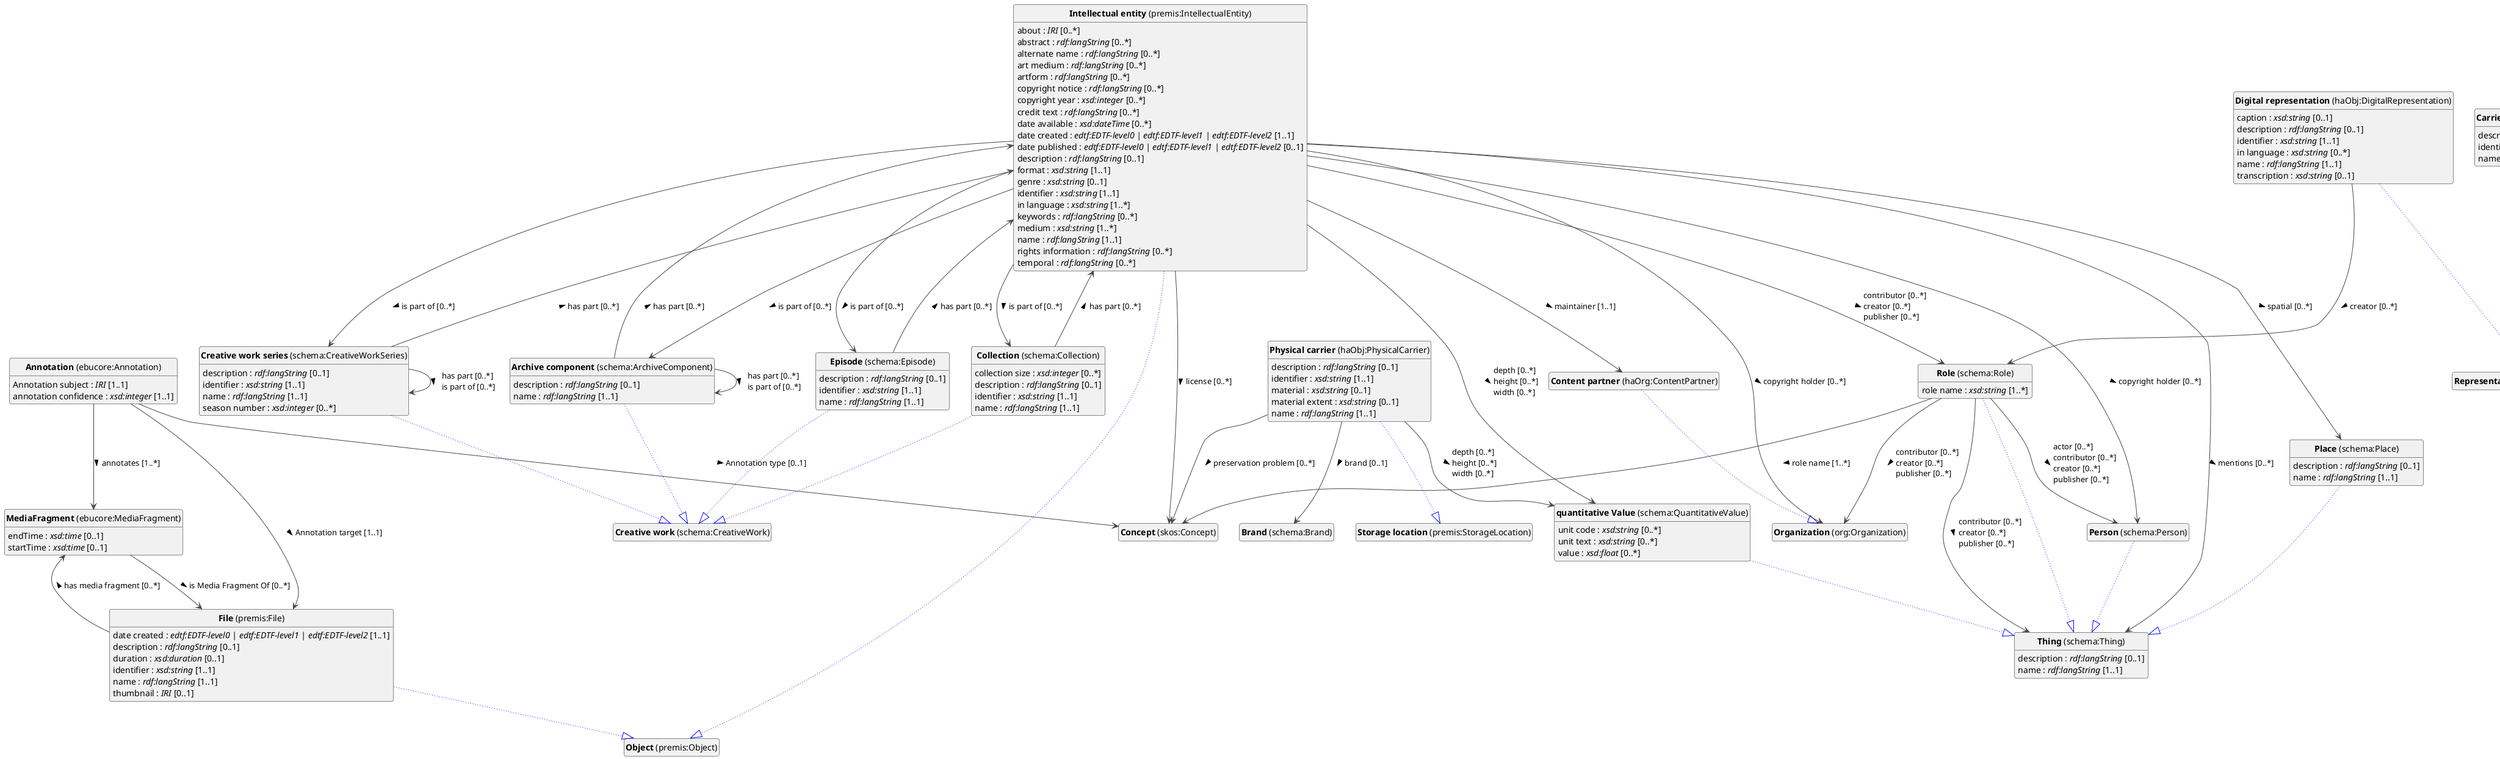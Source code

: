 @startuml
!theme vibrant
skinparam classFontSize 14
!define LIGHTORANGE
skinparam componentStyle uml2
skinparam wrapMessageWidth 1000
skinparam wrapWidth 1000
' skinparam ArrowColor #Maroon
' Remove shadows
skinparam shadowing false
'skinparam linetype polyline
skinparam ArrowMessageAlignment left
top to bottom direction


class "<b>MediaFragment</b> (ebucore:MediaFragment)" as ebucore_MediaFragment [[#ebucore%3AMediaFragment]]
class "<b>Brand</b> (schema:Brand)" as schema_Brand [[../../events/en#schema%3ABrand]]
class "<b>ClosedCaptioning</b> (ebucore:ClosedCaptioning)" as ebucore_ClosedCaptioning [[#ebucore%3AClosedCaptioning]]
class "<b>Annotation</b> (ebucore:Annotation)" as ebucore_Annotation [[#ebucore%3AAnnotation]]
class "<b>Archive component</b> (schema:ArchiveComponent)" as schema_ArchiveComponent [[#schema%3AArchiveComponent]]
class "<b>Creative work</b> (schema:CreativeWork)" as schema_CreativeWork [[#schema%3ACreativeWork]]
class "<b>Carrier representation</b> (haObj:CarrierRepresentation)" as haObj_CarrierRepresentation [[#haObj%3ACarrierRepresentation]]
class "<b>Representation</b> (premis:Representation)" as premis_Representation [[#premis%3ARepresentation]]
class "<b>Collection</b> (schema:Collection)" as schema_Collection [[#schema%3ACollection]]
class "<b>Creative work</b> (schema:CreativeWork)" as schema_CreativeWork [[#schema%3ACreativeWork]]
class "<b>Concept</b> (skos:Concept)" as skos_Concept [[../../terms/en#skos%3AConcept]]
class "<b>Content partner</b> (haOrg:ContentPartner)" as haOrg_ContentPartner [[../../organizations/en#haOrg%3AContentPartner]]
class "<b>Organization</b> (org:Organization)" as org_Organization [[#org%3AOrganization]]
class "<b>Creative work series</b> (schema:CreativeWorkSeries)" as schema_CreativeWorkSeries [[#schema%3ACreativeWorkSeries]]
class "<b>Creative work</b> (schema:CreativeWork)" as schema_CreativeWork [[#schema%3ACreativeWork]]
class "<b>Digital representation</b> (haObj:DigitalRepresentation)" as haObj_DigitalRepresentation [[#haObj%3ADigitalRepresentation]]
class "<b>Representation</b> (premis:Representation)" as premis_Representation [[#premis%3ARepresentation]]
class "<b>Episode</b> (schema:Episode)" as schema_Episode [[#schema%3AEpisode]]
class "<b>Creative work</b> (schema:CreativeWork)" as schema_CreativeWork [[#schema%3ACreativeWork]]
class "<b>File</b> (premis:File)" as premis_File [[#premis%3AFile]]
class "<b>Object</b> (premis:Object)" as premis_Object [[#premis%3AObject]]
class "<b>Intellectual entity</b> (premis:IntellectualEntity)" as premis_IntellectualEntity [[#premis%3AIntellectualEntity]]
class "<b>Object</b> (premis:Object)" as premis_Object [[#premis%3AObject]]
class "<b>Organization</b> (org:Organization)" as org_Organization [[../../organizations/en#org%3AOrganization]]
class "<b>Person</b> (schema:Person)" as schema_Person [[../../organizations/en#schema%3APerson]]
class "<b>Thing</b> (schema:Thing)" as schema_Thing [[#schema%3AThing]]
class "<b>Physical carrier</b> (haObj:PhysicalCarrier)" as haObj_PhysicalCarrier [[#haObj%3APhysicalCarrier]]
class "<b>Storage location</b> (premis:StorageLocation)" as premis_StorageLocation [[#premis%3AStorageLocation]]
class "<b>Place</b> (schema:Place)" as schema_Place [[#schema%3APlace]]
class "<b>Thing</b> (schema:Thing)" as schema_Thing [[#schema%3AThing]]
class "<b>Role</b> (schema:Role)" as schema_Role [[#schema%3ARole]]
class "<b>Thing</b> (schema:Thing)" as schema_Thing [[#schema%3AThing]]
class "<b>Thing</b> (schema:Thing)" as schema_Thing [[#schema%3AThing]]
class "<b>quantitative Value</b> (schema:QuantitativeValue)" as schema_QuantitativeValue [[#schema%3AQuantitativeValue]]
class "<b>Thing</b> (schema:Thing)" as schema_Thing [[#schema%3AThing]]


ebucore_MediaFragment : endTime : <i>xsd:time</i> [0..1]
ebucore_MediaFragment : startTime : <i>xsd:time</i> [0..1]
ebucore_MediaFragment --> premis_File :is Media Fragment Of [0..*]  > 







ebucore_Annotation : Annotation subject : <i>IRI</i> [1..1]
ebucore_Annotation : annotation confidence : <i>xsd:integer</i> [1..1]

ebucore_Annotation --> ebucore_MediaFragment :annotates [1..*]  > 
ebucore_Annotation --> premis_File :Annotation target [1..1]  > 
ebucore_Annotation --> skos_Concept :Annotation type [0..1]  > 


schema_ArchiveComponent --|> schema_CreativeWork #blue;line.dotted;text:blue

schema_ArchiveComponent : description : <i>rdf:langString</i> [0..1]
schema_ArchiveComponent : name : <i>rdf:langString</i> [1..1]
schema_ArchiveComponent --> premis_IntellectualEntity :has part [0..*]  > 

schema_ArchiveComponent --> schema_ArchiveComponent :has part [0..*]  \lis part of [0..*]  > 

haObj_CarrierRepresentation --|> premis_Representation #blue;line.dotted;text:blue

haObj_CarrierRepresentation : description : <i>rdf:langString</i> [0..1]
haObj_CarrierRepresentation : identifier : <i>xsd:string</i> [1..1]
haObj_CarrierRepresentation : name : <i>rdf:langString</i> [1..1]



schema_Collection --|> schema_CreativeWork #blue;line.dotted;text:blue

schema_Collection : collection size : <i>xsd:integer</i> [0..*]
schema_Collection : description : <i>rdf:langString</i> [0..1]
schema_Collection : identifier : <i>xsd:string</i> [1..1]
schema_Collection : name : <i>rdf:langString</i> [1..1]
schema_Collection --> premis_IntellectualEntity :has part [0..*]  > 






haOrg_ContentPartner --|> org_Organization #blue;line.dotted;text:blue


schema_CreativeWorkSeries --|> schema_CreativeWork #blue;line.dotted;text:blue

schema_CreativeWorkSeries : description : <i>rdf:langString</i> [0..1]
schema_CreativeWorkSeries : identifier : <i>xsd:string</i> [1..1]
schema_CreativeWorkSeries : name : <i>rdf:langString</i> [1..1]
schema_CreativeWorkSeries : season number : <i>xsd:integer</i> [0..*]
schema_CreativeWorkSeries --> premis_IntellectualEntity :has part [0..*]  > 

schema_CreativeWorkSeries --> schema_CreativeWorkSeries :has part [0..*]  \lis part of [0..*]  > 



haObj_DigitalRepresentation --|> premis_Representation #blue;line.dotted;text:blue

haObj_DigitalRepresentation : caption : <i>xsd:string</i> [0..1]
haObj_DigitalRepresentation : description : <i>rdf:langString</i> [0..1]
haObj_DigitalRepresentation : identifier : <i>xsd:string</i> [1..1]
haObj_DigitalRepresentation : in language : <i>xsd:string</i> [0..*]
haObj_DigitalRepresentation : name : <i>rdf:langString</i> [1..1]
haObj_DigitalRepresentation : transcription : <i>xsd:string</i> [0..1]

haObj_DigitalRepresentation --> schema_Role :creator [0..*]  > 


schema_Episode --|> schema_CreativeWork #blue;line.dotted;text:blue

schema_Episode : description : <i>rdf:langString</i> [0..1]
schema_Episode : identifier : <i>xsd:string</i> [1..1]
schema_Episode : name : <i>rdf:langString</i> [1..1]
schema_Episode --> premis_IntellectualEntity :has part [0..*]  > 



premis_File --|> premis_Object #blue;line.dotted;text:blue

premis_File : date created : <i>edtf:EDTF-level0 | edtf:EDTF-level1 | edtf:EDTF-level2</i> [1..1]
premis_File : description : <i>rdf:langString</i> [0..1]
premis_File : duration : <i>xsd:duration</i> [0..1]
premis_File : identifier : <i>xsd:string</i> [1..1]
premis_File : name : <i>rdf:langString</i> [1..1]
premis_File : thumbnail : <i>IRI</i> [0..1]

premis_File --> ebucore_MediaFragment :has media fragment [0..*]  > 







premis_IntellectualEntity --|> premis_Object #blue;line.dotted;text:blue

premis_IntellectualEntity : about : <i>IRI</i> [0..*]
premis_IntellectualEntity : abstract : <i>rdf:langString</i> [0..*]
premis_IntellectualEntity : alternate name : <i>rdf:langString</i> [0..*]
premis_IntellectualEntity : art medium : <i>rdf:langString</i> [0..*]
premis_IntellectualEntity : artform : <i>rdf:langString</i> [0..*]
premis_IntellectualEntity : copyright notice : <i>rdf:langString</i> [0..*]
premis_IntellectualEntity : copyright year : <i>xsd:integer</i> [0..*]
premis_IntellectualEntity : credit text : <i>rdf:langString</i> [0..*]
premis_IntellectualEntity : date available : <i>xsd:dateTime</i> [0..*]
premis_IntellectualEntity : date created : <i>edtf:EDTF-level0 | edtf:EDTF-level1 | edtf:EDTF-level2</i> [1..1]
premis_IntellectualEntity : date published : <i>edtf:EDTF-level0 | edtf:EDTF-level1 | edtf:EDTF-level2</i> [0..1]
premis_IntellectualEntity : description : <i>rdf:langString</i> [0..1]
premis_IntellectualEntity : format : <i>xsd:string</i> [1..1]
premis_IntellectualEntity : genre : <i>xsd:string</i> [0..1]
premis_IntellectualEntity : identifier : <i>xsd:string</i> [1..1]
premis_IntellectualEntity : in language : <i>xsd:string</i> [1..*]
premis_IntellectualEntity : keywords : <i>rdf:langString</i> [0..*]
premis_IntellectualEntity : medium : <i>xsd:string</i> [1..*]
premis_IntellectualEntity : name : <i>rdf:langString</i> [1..1]
premis_IntellectualEntity : rights information : <i>rdf:langString</i> [0..*]
premis_IntellectualEntity : temporal : <i>rdf:langString</i> [0..*]




premis_IntellectualEntity --> haOrg_ContentPartner :maintainer [1..1]  > 
premis_IntellectualEntity --> org_Organization :copyright holder [0..*]  > 

premis_IntellectualEntity --> schema_ArchiveComponent :is part of [0..*]  > 
premis_IntellectualEntity --> schema_Collection :is part of [0..*]  > 
premis_IntellectualEntity --> schema_CreativeWorkSeries :is part of [0..*]  > 
premis_IntellectualEntity --> schema_Episode :is part of [0..*]  > 
premis_IntellectualEntity --> schema_Person :copyright holder [0..*]  > 
premis_IntellectualEntity --> schema_Place :spatial [0..*]  > 
premis_IntellectualEntity --> schema_QuantitativeValue :depth [0..*]  \lheight [0..*]  \lwidth [0..*]  > 
premis_IntellectualEntity --> schema_Role :contributor [0..*]  \lcreator [0..*]  \lpublisher [0..*]  > 
premis_IntellectualEntity --> schema_Thing :mentions [0..*]  > 
premis_IntellectualEntity --> skos_Concept :license [0..*]  > 






schema_Person --|> schema_Thing #blue;line.dotted;text:blue


haObj_PhysicalCarrier --|> premis_StorageLocation #blue;line.dotted;text:blue

haObj_PhysicalCarrier : description : <i>rdf:langString</i> [0..1]
haObj_PhysicalCarrier : identifier : <i>xsd:string</i> [1..1]
haObj_PhysicalCarrier : material : <i>xsd:string</i> [0..1]
haObj_PhysicalCarrier : material extent : <i>xsd:string</i> [0..1]
haObj_PhysicalCarrier : name : <i>rdf:langString</i> [1..1]

haObj_PhysicalCarrier --> schema_Brand :brand [0..1]  > 
haObj_PhysicalCarrier --> schema_QuantitativeValue :depth [0..*]  \lheight [0..*]  \lwidth [0..*]  > 
haObj_PhysicalCarrier --> skos_Concept :preservation problem [0..*]  > 


schema_Place --|> schema_Thing #blue;line.dotted;text:blue

schema_Place : description : <i>rdf:langString</i> [0..1]
schema_Place : name : <i>rdf:langString</i> [1..1]


schema_Role --|> schema_Thing #blue;line.dotted;text:blue

schema_Role : role name : <i>xsd:string</i> [1..*]
schema_Role --> org_Organization :contributor [0..*]  \lcreator [0..*]  \lpublisher [0..*]  > 
schema_Role --> schema_Person :actor [0..*]  \lcontributor [0..*]  \lcreator [0..*]  \lpublisher [0..*]  > 
schema_Role --> schema_Thing :contributor [0..*]  \lcreator [0..*]  \lpublisher [0..*]  > 
schema_Role --> skos_Concept :role name [1..*]  > 



schema_Thing : description : <i>rdf:langString</i> [0..1]
schema_Thing : name : <i>rdf:langString</i> [1..1]


schema_QuantitativeValue --|> schema_Thing #blue;line.dotted;text:blue

schema_QuantitativeValue : unit code : <i>xsd:string</i> [0..*]
schema_QuantitativeValue : unit text : <i>xsd:string</i> [0..*]
schema_QuantitativeValue : value : <i>xsd:float</i> [0..*]




hide circle
hide methods
hide empty members
@enduml


